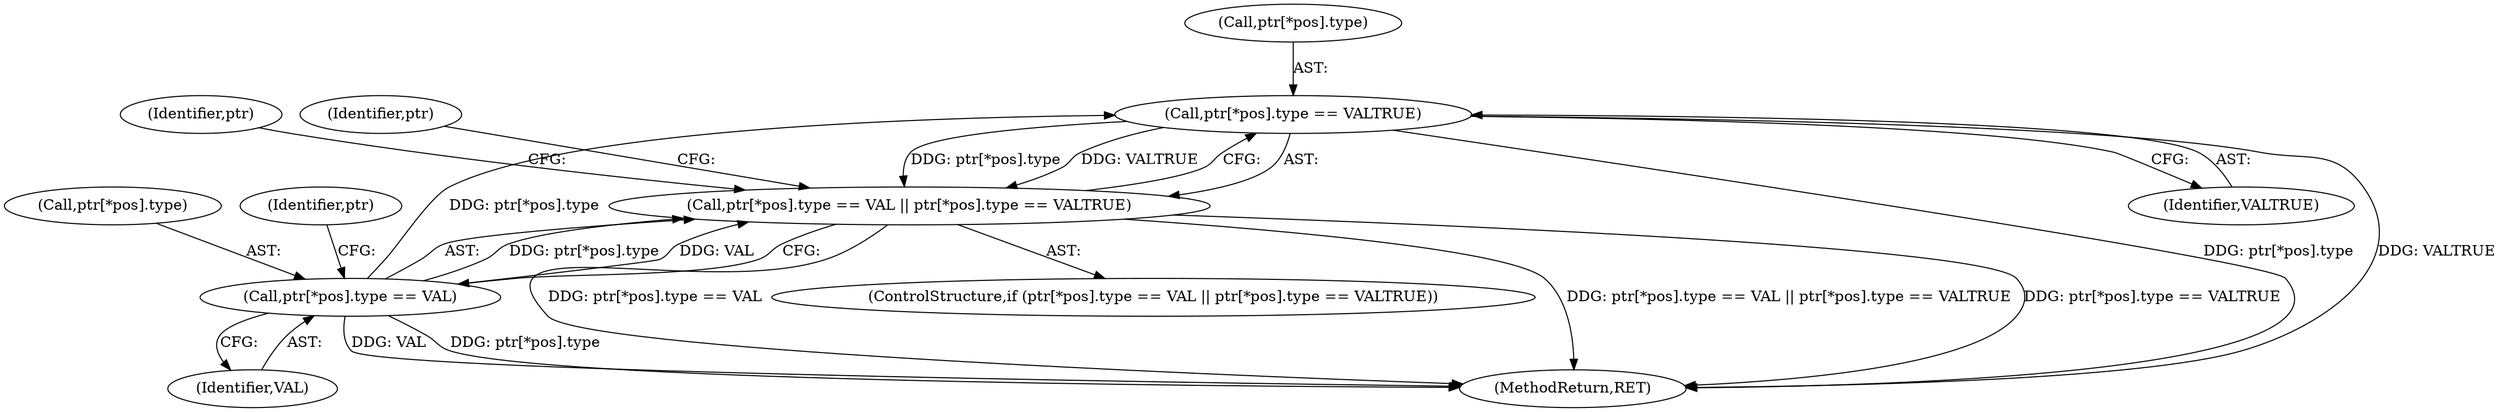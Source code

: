 digraph "0_postgres_31400a673325147e1205326008e32135a78b4d8a_9@array" {
"1000116" [label="(Call,ptr[*pos].type == VALTRUE)"];
"1000108" [label="(Call,ptr[*pos].type == VAL)"];
"1000107" [label="(Call,ptr[*pos].type == VAL || ptr[*pos].type == VALTRUE)"];
"1000107" [label="(Call,ptr[*pos].type == VAL || ptr[*pos].type == VALTRUE)"];
"1000195" [label="(MethodReturn,RET)"];
"1000141" [label="(Identifier,ptr)"];
"1000117" [label="(Call,ptr[*pos].type)"];
"1000119" [label="(Identifier,ptr)"];
"1000128" [label="(Identifier,ptr)"];
"1000109" [label="(Call,ptr[*pos].type)"];
"1000108" [label="(Call,ptr[*pos].type == VAL)"];
"1000115" [label="(Identifier,VAL)"];
"1000123" [label="(Identifier,VALTRUE)"];
"1000116" [label="(Call,ptr[*pos].type == VALTRUE)"];
"1000106" [label="(ControlStructure,if (ptr[*pos].type == VAL || ptr[*pos].type == VALTRUE))"];
"1000116" -> "1000107"  [label="AST: "];
"1000116" -> "1000123"  [label="CFG: "];
"1000117" -> "1000116"  [label="AST: "];
"1000123" -> "1000116"  [label="AST: "];
"1000107" -> "1000116"  [label="CFG: "];
"1000116" -> "1000195"  [label="DDG: ptr[*pos].type"];
"1000116" -> "1000195"  [label="DDG: VALTRUE"];
"1000116" -> "1000107"  [label="DDG: ptr[*pos].type"];
"1000116" -> "1000107"  [label="DDG: VALTRUE"];
"1000108" -> "1000116"  [label="DDG: ptr[*pos].type"];
"1000108" -> "1000107"  [label="AST: "];
"1000108" -> "1000115"  [label="CFG: "];
"1000109" -> "1000108"  [label="AST: "];
"1000115" -> "1000108"  [label="AST: "];
"1000119" -> "1000108"  [label="CFG: "];
"1000107" -> "1000108"  [label="CFG: "];
"1000108" -> "1000195"  [label="DDG: VAL"];
"1000108" -> "1000195"  [label="DDG: ptr[*pos].type"];
"1000108" -> "1000107"  [label="DDG: ptr[*pos].type"];
"1000108" -> "1000107"  [label="DDG: VAL"];
"1000107" -> "1000106"  [label="AST: "];
"1000128" -> "1000107"  [label="CFG: "];
"1000141" -> "1000107"  [label="CFG: "];
"1000107" -> "1000195"  [label="DDG: ptr[*pos].type == VAL"];
"1000107" -> "1000195"  [label="DDG: ptr[*pos].type == VAL || ptr[*pos].type == VALTRUE"];
"1000107" -> "1000195"  [label="DDG: ptr[*pos].type == VALTRUE"];
}
